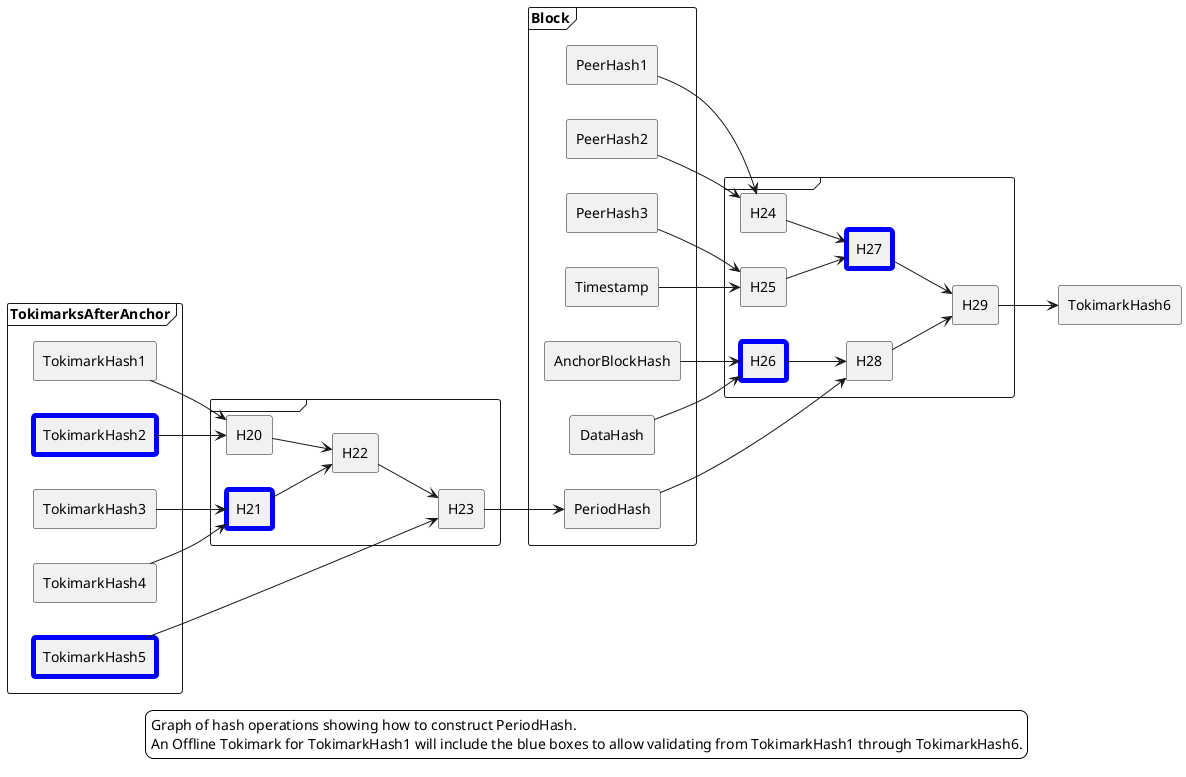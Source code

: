 @startuml
skinparam BackgroundColor transparent
skinparam componentStyle rectangle
skinparam component {
  borderColor Blue
  borderThickness 5
}
left to right direction
frame "Block" {
    rectangle PeerHash1
    rectangle PeerHash2
    rectangle PeerHash3
    rectangle Timestamp
    rectangle AnchorBlockHash
    rectangle DataHash
    rectangle PeriodHash
}
PeerHash1 -[hidden]left-> PeerHash2
PeerHash2 -[hidden]left-> PeerHash3
PeerHash3 -[hidden]left-> Timestamp
Timestamp -[hidden]left-> AnchorBlockHash
AnchorBlockHash -[hidden]left-> DataHash
DataHash -[hidden]left-> PeriodHash
frame TokimarksAfterAnchor {
    rectangle TokimarkHash1
    [TokimarkHash2]
    rectangle TokimarkHash3
    rectangle TokimarkHash4
    [TokimarkHash5]
}
TokimarkHash1 -[hidden]left-> [TokimarkHash2]
[TokimarkHash2] -[hidden]left-> TokimarkHash3
TokimarkHash3 -[hidden]left-> TokimarkHash4
TokimarkHash4 -[hidden]left-> [TokimarkHash5]
frame {
    rectangle H20
    [H21]
    rectangle H22
    rectangle H23
}
TokimarkHash1 --> H20
[TokimarkHash2] --> H20
TokimarkHash3 --> [H21]
TokimarkHash4 --> H21
H20 --> H22
[H21] --> H22
H22 --> H23
[TokimarkHash5] --> H23
H23 --> PeriodHash
frame {
    rectangle H24
    rectangle H25
    [H26]
    [H27]
    rectangle H28
    rectangle H29
}
H24 -[hidden]left-> H25
H25 -[hidden]left-> [H26]
[H27] -[hidden]left-> H28
H21 -[hidden]right->H23
PeerHash1 --> H24
PeerHash2 --> H24
PeerHash3 --> H25
Timestamp --> H25
AnchorBlockHash --> [H26]
DataHash --> [H26]
PeriodHash --> H28
H24 --> [H27]
H25 --> [H27]
[H26] --> H28
[H26] -[hidden]-> H29
[H27] --> H29
H28 --> H29
rectangle TokimarkHash6
H29 --> TokimarkHash6

legend
Graph of hash operations showing how to construct PeriodHash.
An Offline Tokimark for TokimarkHash1 will include the blue boxes to allow validating from TokimarkHash1 through TokimarkHash6.
end legend
@enduml